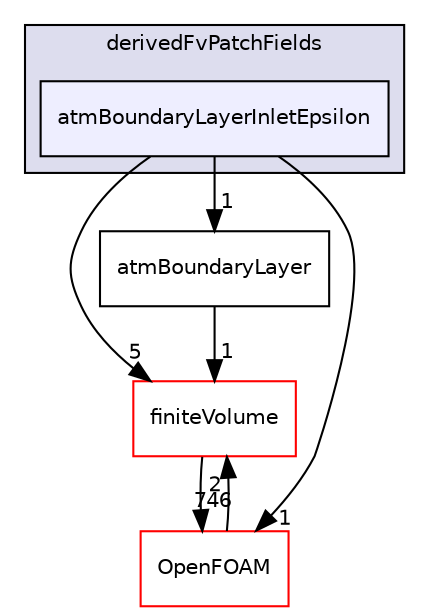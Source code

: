 digraph "src/TurbulenceModels/turbulenceModels/RAS/derivedFvPatchFields/atmBoundaryLayerInletEpsilon" {
  bgcolor=transparent;
  compound=true
  node [ fontsize="10", fontname="Helvetica"];
  edge [ labelfontsize="10", labelfontname="Helvetica"];
  subgraph clusterdir_22069f5775fb39fd683a4fab70e8b0be {
    graph [ bgcolor="#ddddee", pencolor="black", label="derivedFvPatchFields" fontname="Helvetica", fontsize="10", URL="dir_22069f5775fb39fd683a4fab70e8b0be.html"]
  dir_c31aca52985703ed02e59131b0066b08 [shape=box, label="atmBoundaryLayerInletEpsilon", style="filled", fillcolor="#eeeeff", pencolor="black", URL="dir_c31aca52985703ed02e59131b0066b08.html"];
  }
  dir_9bd15774b555cf7259a6fa18f99fe99b [shape=box label="finiteVolume" color="red" URL="dir_9bd15774b555cf7259a6fa18f99fe99b.html"];
  dir_c3a8d16d6937553ec2dc2a1e82dd370d [shape=box label="atmBoundaryLayer" URL="dir_c3a8d16d6937553ec2dc2a1e82dd370d.html"];
  dir_c5473ff19b20e6ec4dfe5c310b3778a8 [shape=box label="OpenFOAM" color="red" URL="dir_c5473ff19b20e6ec4dfe5c310b3778a8.html"];
  dir_9bd15774b555cf7259a6fa18f99fe99b->dir_c5473ff19b20e6ec4dfe5c310b3778a8 [headlabel="746", labeldistance=1.5 headhref="dir_000896_001896.html"];
  dir_c3a8d16d6937553ec2dc2a1e82dd370d->dir_9bd15774b555cf7259a6fa18f99fe99b [headlabel="1", labeldistance=1.5 headhref="dir_003161_000896.html"];
  dir_c31aca52985703ed02e59131b0066b08->dir_9bd15774b555cf7259a6fa18f99fe99b [headlabel="5", labeldistance=1.5 headhref="dir_003162_000896.html"];
  dir_c31aca52985703ed02e59131b0066b08->dir_c3a8d16d6937553ec2dc2a1e82dd370d [headlabel="1", labeldistance=1.5 headhref="dir_003162_003161.html"];
  dir_c31aca52985703ed02e59131b0066b08->dir_c5473ff19b20e6ec4dfe5c310b3778a8 [headlabel="1", labeldistance=1.5 headhref="dir_003162_001896.html"];
  dir_c5473ff19b20e6ec4dfe5c310b3778a8->dir_9bd15774b555cf7259a6fa18f99fe99b [headlabel="2", labeldistance=1.5 headhref="dir_001896_000896.html"];
}
